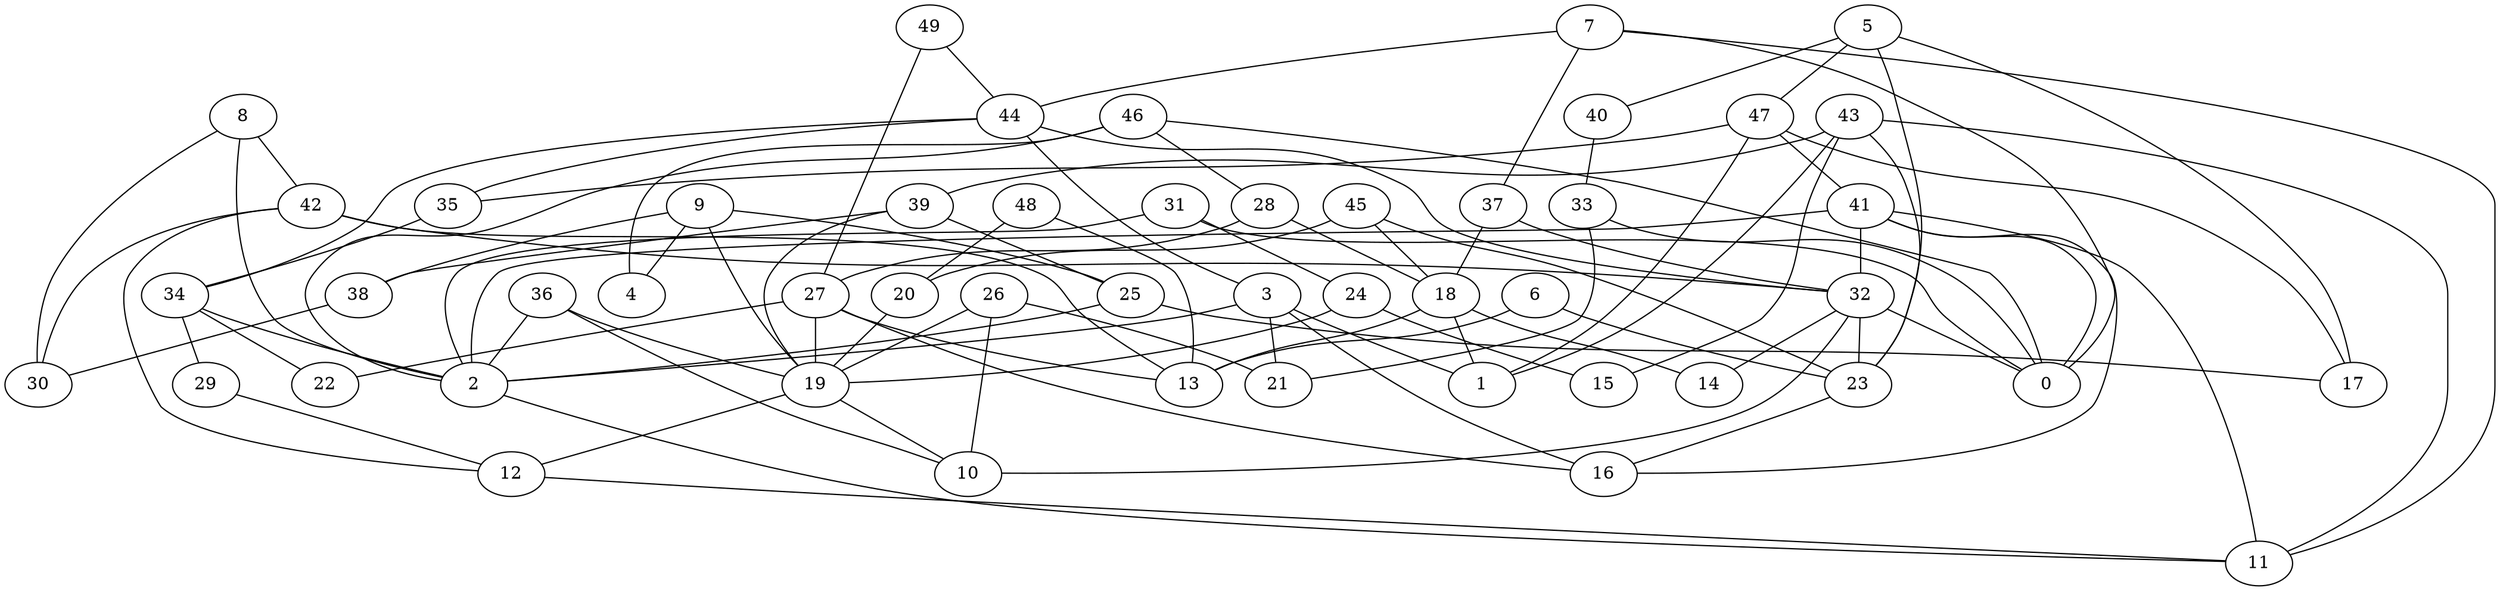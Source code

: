 digraph GG_graph {

subgraph G_graph {
edge [color = black]
"33" -> "21" [dir = none]
"33" -> "0" [dir = none]
"44" -> "35" [dir = none]
"44" -> "34" [dir = none]
"44" -> "3" [dir = none]
"44" -> "32" [dir = none]
"12" -> "11" [dir = none]
"19" -> "10" [dir = none]
"19" -> "12" [dir = none]
"23" -> "16" [dir = none]
"46" -> "2" [dir = none]
"46" -> "0" [dir = none]
"46" -> "4" [dir = none]
"29" -> "12" [dir = none]
"18" -> "13" [dir = none]
"18" -> "1" [dir = none]
"18" -> "14" [dir = none]
"34" -> "22" [dir = none]
"34" -> "2" [dir = none]
"34" -> "29" [dir = none]
"24" -> "19" [dir = none]
"24" -> "15" [dir = none]
"8" -> "42" [dir = none]
"8" -> "2" [dir = none]
"8" -> "30" [dir = none]
"38" -> "30" [dir = none]
"25" -> "2" [dir = none]
"25" -> "17" [dir = none]
"2" -> "11" [dir = none]
"6" -> "13" [dir = none]
"6" -> "23" [dir = none]
"3" -> "1" [dir = none]
"3" -> "21" [dir = none]
"3" -> "16" [dir = none]
"3" -> "2" [dir = none]
"45" -> "23" [dir = none]
"45" -> "18" [dir = none]
"45" -> "20" [dir = none]
"20" -> "19" [dir = none]
"31" -> "24" [dir = none]
"31" -> "2" [dir = none]
"31" -> "0" [dir = none]
"48" -> "13" [dir = none]
"48" -> "20" [dir = none]
"39" -> "19" [dir = none]
"39" -> "25" [dir = none]
"39" -> "38" [dir = none]
"47" -> "35" [dir = none]
"47" -> "41" [dir = none]
"47" -> "1" [dir = none]
"47" -> "17" [dir = none]
"5" -> "40" [dir = none]
"5" -> "17" [dir = none]
"5" -> "23" [dir = none]
"5" -> "47" [dir = none]
"40" -> "33" [dir = none]
"36" -> "10" [dir = none]
"36" -> "2" [dir = none]
"36" -> "19" [dir = none]
"9" -> "4" [dir = none]
"9" -> "19" [dir = none]
"9" -> "38" [dir = none]
"9" -> "25" [dir = none]
"28" -> "18" [dir = none]
"28" -> "27" [dir = none]
"41" -> "0" [dir = none]
"41" -> "32" [dir = none]
"41" -> "2" [dir = none]
"41" -> "16" [dir = none]
"41" -> "11" [dir = none]
"49" -> "44" [dir = none]
"49" -> "27" [dir = none]
"42" -> "12" [dir = none]
"42" -> "32" [dir = none]
"42" -> "13" [dir = none]
"35" -> "34" [dir = none]
"27" -> "13" [dir = none]
"27" -> "19" [dir = none]
"27" -> "16" [dir = none]
"27" -> "22" [dir = none]
"43" -> "15" [dir = none]
"43" -> "39" [dir = none]
"43" -> "23" [dir = none]
"43" -> "11" [dir = none]
"43" -> "1" [dir = none]
"7" -> "0" [dir = none]
"7" -> "44" [dir = none]
"7" -> "11" [dir = none]
"7" -> "37" [dir = none]
"37" -> "32" [dir = none]
"37" -> "18" [dir = none]
"32" -> "14" [dir = none]
"32" -> "23" [dir = none]
"32" -> "10" [dir = none]
"32" -> "0" [dir = none]
"26" -> "19" [dir = none]
"26" -> "10" [dir = none]
"26" -> "21" [dir = none]
"42" -> "30" [dir = none]
"46" -> "28" [dir = none]
}

}
